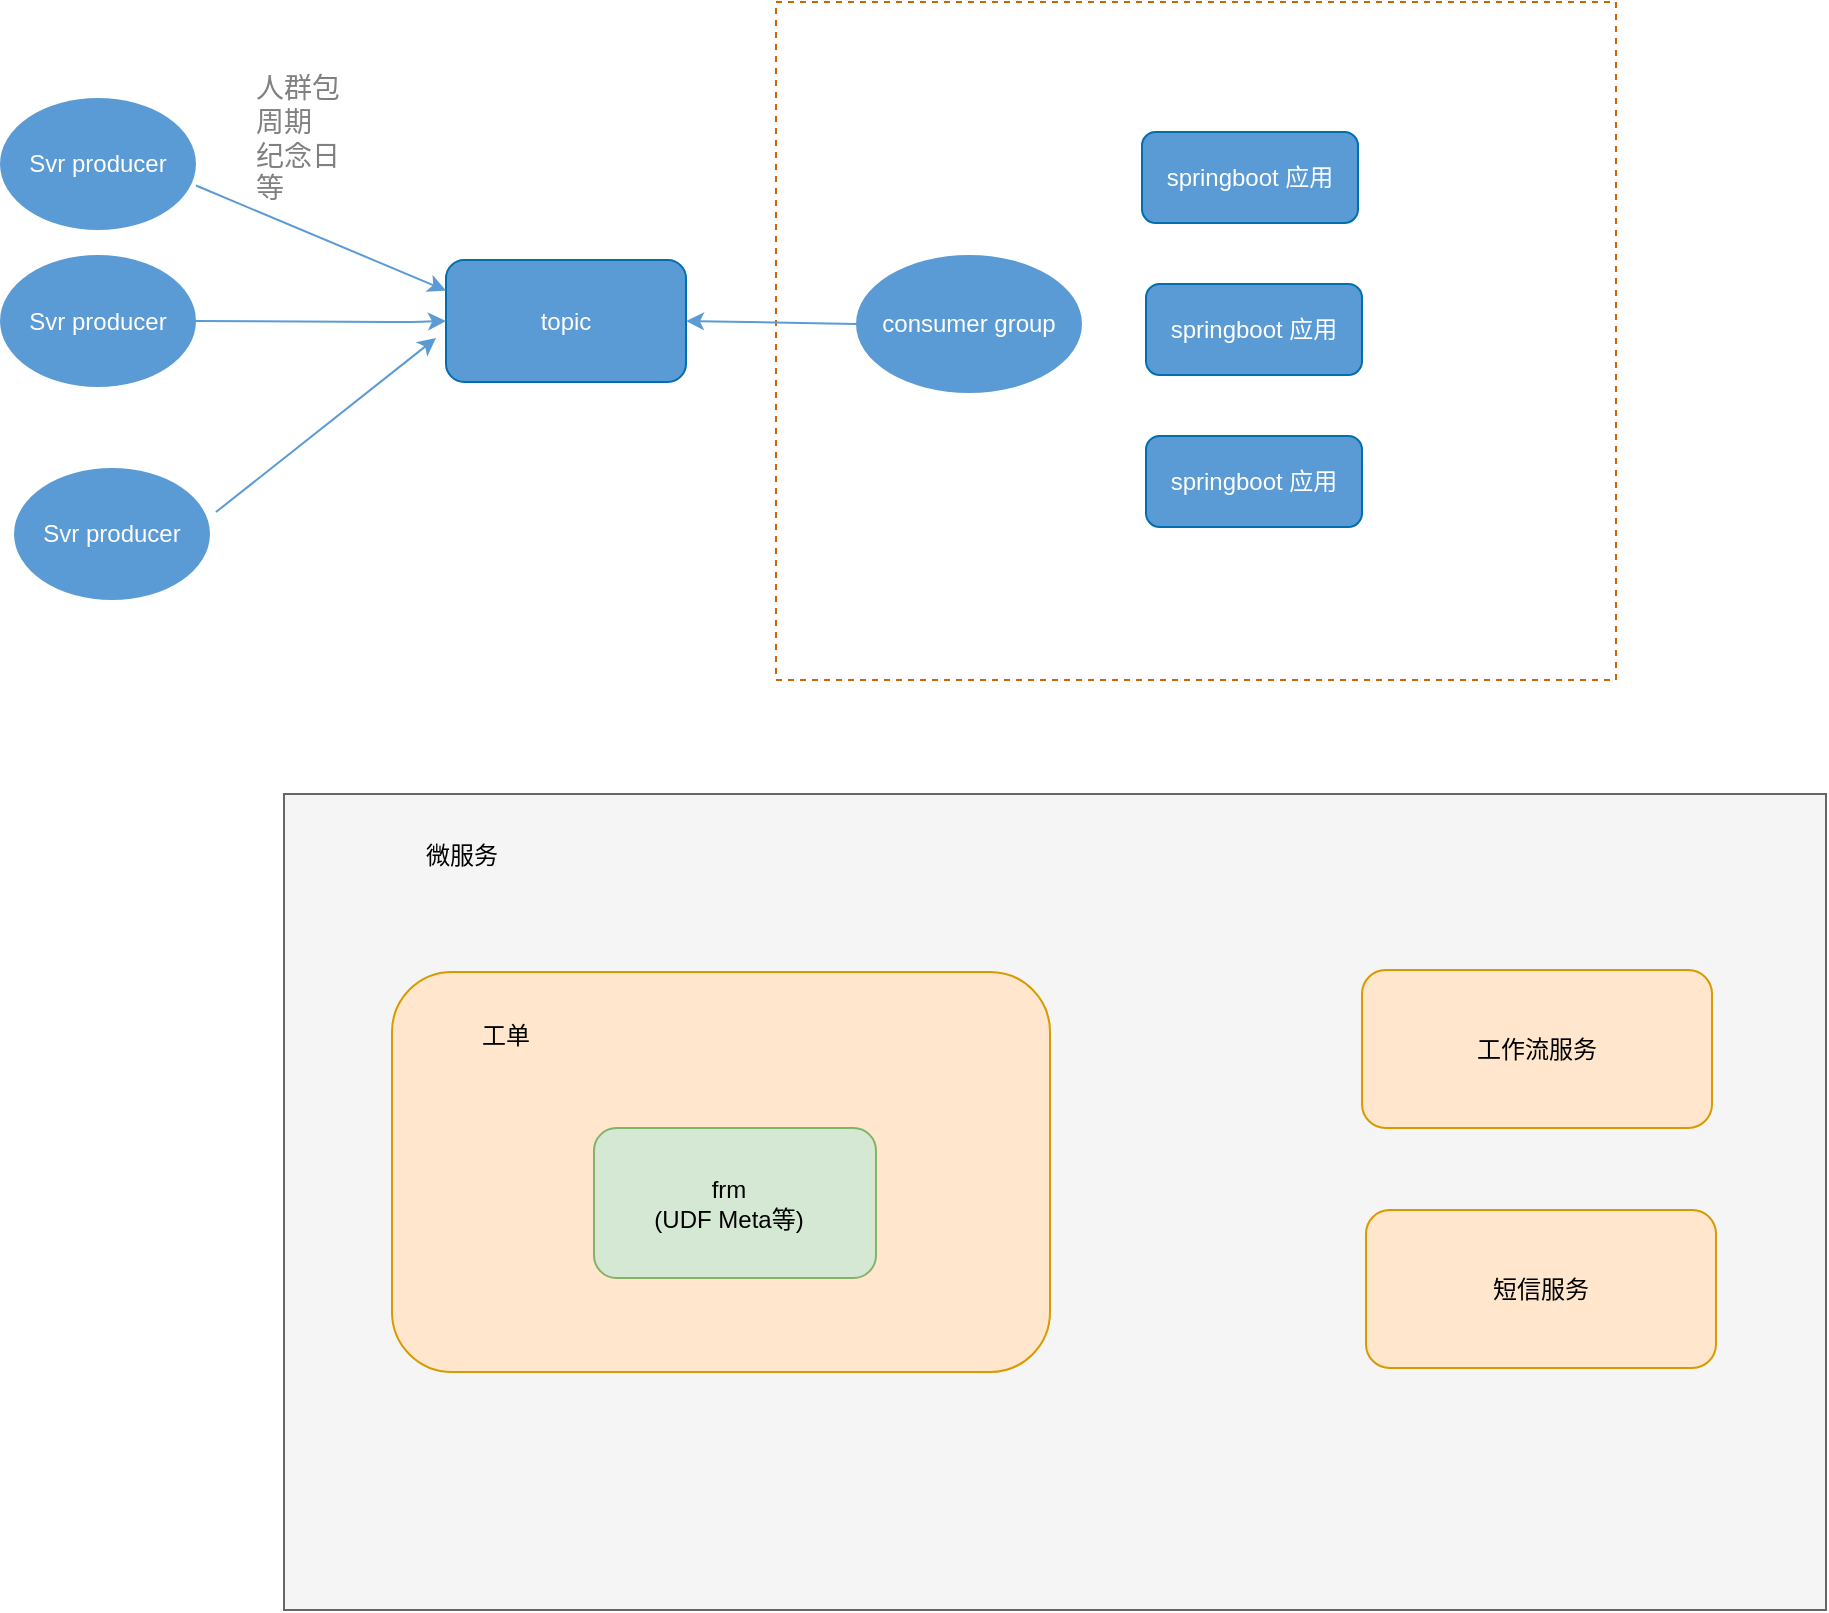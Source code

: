 <mxfile version="15.7.0" type="github"><diagram id="raZKpyhwilZSGGpxjZMO" name="第 1 页"><mxGraphModel dx="1697" dy="519" grid="0" gridSize="10" guides="1" tooltips="1" connect="1" arrows="1" fold="1" page="0" pageScale="1" pageWidth="827" pageHeight="1169" math="0" shadow="0"><root><mxCell id="0"/><mxCell id="1" parent="0"/><mxCell id="t4GL8QBkgqgvGyavuppa-11" value="" style="rounded=0;whiteSpace=wrap;html=1;fillColor=#f5f5f5;fontColor=#333333;strokeColor=#666666;" vertex="1" parent="1"><mxGeometry x="409" y="816" width="771" height="408" as="geometry"/></mxCell><mxCell id="L_LvXFgoSKImoAr_1Arw-1" value="" style="rounded=0;whiteSpace=wrap;html=1;fillColor=#FFFFFF;dashed=1;strokeColor=#CC6600;" parent="1" vertex="1"><mxGeometry x="655" y="420" width="420" height="339" as="geometry"/></mxCell><mxCell id="L_LvXFgoSKImoAr_1Arw-2" value="topic" style="rounded=1;whiteSpace=wrap;html=1;strokeColor=#006EAF;fontColor=#ffffff;fillColor=#5b9bd5;" parent="1" vertex="1"><mxGeometry x="490" y="549" width="120" height="61" as="geometry"/></mxCell><mxCell id="L_LvXFgoSKImoAr_1Arw-3" value="" style="endArrow=classic;html=1;strokeColor=#5b9bd5;exitX=1;exitY=0.663;exitDx=0;exitDy=0;exitPerimeter=0;entryX=0;entryY=0.25;entryDx=0;entryDy=0;" parent="1" source="L_LvXFgoSKImoAr_1Arw-4" target="L_LvXFgoSKImoAr_1Arw-2" edge="1"><mxGeometry width="50" height="50" relative="1" as="geometry"><mxPoint x="367" y="562" as="sourcePoint"/><mxPoint x="482" y="562" as="targetPoint"/></mxGeometry></mxCell><mxCell id="L_LvXFgoSKImoAr_1Arw-4" value="&lt;font color=&quot;#ffffff&quot;&gt;Svr producer&lt;/font&gt;" style="ellipse;whiteSpace=wrap;html=1;fillColor=#5b9bd5;strokeColor=none;" parent="1" vertex="1"><mxGeometry x="267" y="468" width="98" height="66" as="geometry"/></mxCell><mxCell id="L_LvXFgoSKImoAr_1Arw-5" value="&lt;font style=&quot;font-size: 14px&quot; color=&quot;#808080&quot;&gt;人群包&lt;br&gt;&lt;div style=&quot;text-align: justify&quot;&gt;&lt;span&gt;周期&lt;/span&gt;&lt;/div&gt;纪念日&lt;br&gt;&lt;div style=&quot;text-align: justify&quot;&gt;&lt;span&gt;等&lt;/span&gt;&lt;/div&gt;&lt;/font&gt;" style="text;html=1;strokeColor=none;fillColor=none;align=center;verticalAlign=middle;whiteSpace=wrap;rounded=0;" parent="1" vertex="1"><mxGeometry x="361" y="441" width="110" height="93" as="geometry"/></mxCell><mxCell id="L_LvXFgoSKImoAr_1Arw-6" value="&lt;font color=&quot;#ffffff&quot;&gt;consumer group&lt;/font&gt;" style="ellipse;whiteSpace=wrap;html=1;fillColor=#5b9bd5;strokeColor=none;" parent="1" vertex="1"><mxGeometry x="695" y="546.5" width="113" height="69" as="geometry"/></mxCell><mxCell id="L_LvXFgoSKImoAr_1Arw-7" value="&lt;font color=&quot;#ffffff&quot;&gt;Svr producer&lt;/font&gt;" style="ellipse;whiteSpace=wrap;html=1;fillColor=#5b9bd5;strokeColor=none;" parent="1" vertex="1"><mxGeometry x="267" y="546.5" width="98" height="66" as="geometry"/></mxCell><mxCell id="L_LvXFgoSKImoAr_1Arw-8" value="" style="endArrow=classic;html=1;strokeColor=#5b9bd5;exitX=1;exitY=0.5;exitDx=0;exitDy=0;entryX=0;entryY=0.5;entryDx=0;entryDy=0;" parent="1" source="L_LvXFgoSKImoAr_1Arw-7" target="L_LvXFgoSKImoAr_1Arw-2" edge="1"><mxGeometry width="50" height="50" relative="1" as="geometry"><mxPoint x="371" y="552.758" as="sourcePoint"/><mxPoint x="492" y="572" as="targetPoint"/><Array as="points"><mxPoint x="472" y="580"/></Array></mxGeometry></mxCell><mxCell id="L_LvXFgoSKImoAr_1Arw-9" value="&lt;font color=&quot;#ffffff&quot;&gt;Svr producer&lt;/font&gt;" style="ellipse;whiteSpace=wrap;html=1;fillColor=#5b9bd5;strokeColor=none;" parent="1" vertex="1"><mxGeometry x="274" y="653" width="98" height="66" as="geometry"/></mxCell><mxCell id="L_LvXFgoSKImoAr_1Arw-10" value="" style="endArrow=classic;html=1;strokeColor=#5b9bd5;" parent="1" edge="1"><mxGeometry width="50" height="50" relative="1" as="geometry"><mxPoint x="375" y="675" as="sourcePoint"/><mxPoint x="485" y="588" as="targetPoint"/></mxGeometry></mxCell><mxCell id="L_LvXFgoSKImoAr_1Arw-11" value="" style="endArrow=classic;html=1;strokeColor=#5b9bd5;exitX=0;exitY=0.5;exitDx=0;exitDy=0;entryX=1;entryY=0.5;entryDx=0;entryDy=0;" parent="1" source="L_LvXFgoSKImoAr_1Arw-6" target="L_LvXFgoSKImoAr_1Arw-2" edge="1"><mxGeometry width="50" height="50" relative="1" as="geometry"><mxPoint x="375" y="521.758" as="sourcePoint"/><mxPoint x="500" y="574.25" as="targetPoint"/></mxGeometry></mxCell><mxCell id="L_LvXFgoSKImoAr_1Arw-12" value="springboot 应用" style="rounded=1;whiteSpace=wrap;html=1;strokeColor=#006EAF;fontColor=#ffffff;fillColor=#5b9bd5;" parent="1" vertex="1"><mxGeometry x="838" y="485" width="108" height="45.5" as="geometry"/></mxCell><mxCell id="L_LvXFgoSKImoAr_1Arw-13" value="springboot 应用" style="rounded=1;whiteSpace=wrap;html=1;strokeColor=#006EAF;fontColor=#ffffff;fillColor=#5b9bd5;" parent="1" vertex="1"><mxGeometry x="840" y="561" width="108" height="45.5" as="geometry"/></mxCell><mxCell id="L_LvXFgoSKImoAr_1Arw-14" value="springboot 应用" style="rounded=1;whiteSpace=wrap;html=1;strokeColor=#006EAF;fontColor=#ffffff;fillColor=#5b9bd5;" parent="1" vertex="1"><mxGeometry x="840" y="637" width="108" height="45.5" as="geometry"/></mxCell><mxCell id="t4GL8QBkgqgvGyavuppa-1" value="" style="rounded=1;whiteSpace=wrap;html=1;fillColor=#ffe6cc;strokeColor=#d79b00;" vertex="1" parent="1"><mxGeometry x="463" y="905" width="329" height="200" as="geometry"/></mxCell><mxCell id="t4GL8QBkgqgvGyavuppa-4" value="" style="rounded=1;whiteSpace=wrap;html=1;fillColor=#d5e8d4;strokeColor=#82b366;" vertex="1" parent="1"><mxGeometry x="564" y="983" width="141" height="75" as="geometry"/></mxCell><mxCell id="t4GL8QBkgqgvGyavuppa-6" value="frm&lt;br&gt;(UDF Meta等)" style="text;html=1;strokeColor=none;fillColor=none;align=center;verticalAlign=middle;whiteSpace=wrap;rounded=0;" vertex="1" parent="1"><mxGeometry x="590" y="998" width="82.5" height="45" as="geometry"/></mxCell><mxCell id="t4GL8QBkgqgvGyavuppa-10" value="工单" style="text;html=1;strokeColor=none;fillColor=none;align=center;verticalAlign=middle;whiteSpace=wrap;rounded=0;" vertex="1" parent="1"><mxGeometry x="490" y="922" width="60" height="30" as="geometry"/></mxCell><mxCell id="t4GL8QBkgqgvGyavuppa-12" value="工作流服务" style="rounded=1;whiteSpace=wrap;html=1;fillColor=#ffe6cc;strokeColor=#d79b00;" vertex="1" parent="1"><mxGeometry x="948" y="904" width="175" height="79" as="geometry"/></mxCell><mxCell id="t4GL8QBkgqgvGyavuppa-13" value="短信服务" style="rounded=1;whiteSpace=wrap;html=1;fillColor=#ffe6cc;strokeColor=#d79b00;" vertex="1" parent="1"><mxGeometry x="950" y="1024" width="175" height="79" as="geometry"/></mxCell><mxCell id="t4GL8QBkgqgvGyavuppa-14" value="微服务" style="text;html=1;strokeColor=none;fillColor=none;align=center;verticalAlign=middle;whiteSpace=wrap;rounded=0;" vertex="1" parent="1"><mxGeometry x="468" y="832" width="60" height="30" as="geometry"/></mxCell></root></mxGraphModel></diagram></mxfile>